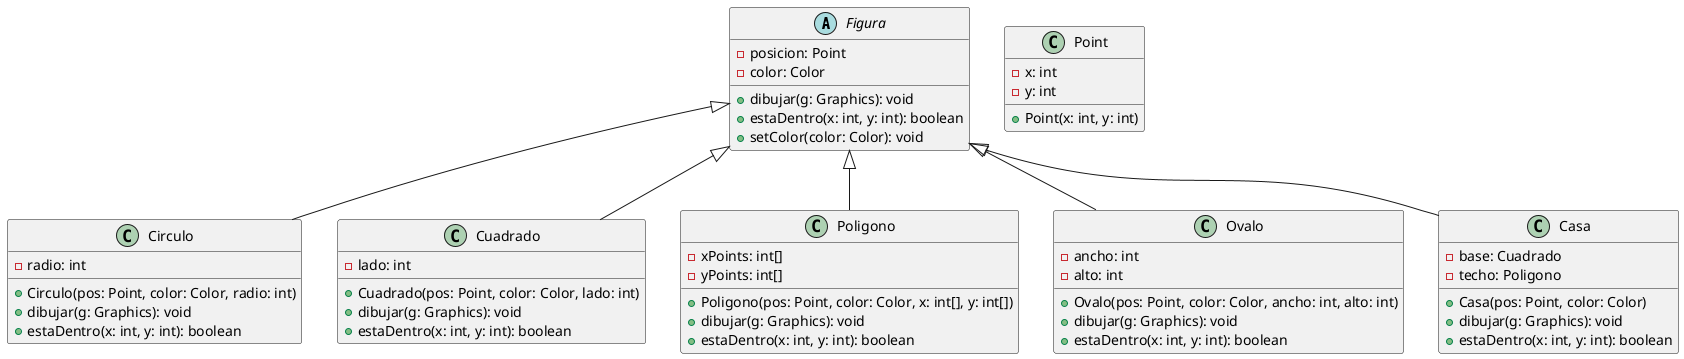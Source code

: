 @startuml

' Clases base
abstract class Figura {
    - posicion: Point
    - color: Color
    + dibujar(g: Graphics): void
    + estaDentro(x: int, y: int): boolean
    + setColor(color: Color): void
}

class Point {
    - x: int
    - y: int
    + Point(x: int, y: int)
}

' Figuras simples
class Circulo {
    - radio: int
    + Circulo(pos: Point, color: Color, radio: int)
    + dibujar(g: Graphics): void
    + estaDentro(x: int, y: int): boolean
}

class Cuadrado {
    - lado: int
    + Cuadrado(pos: Point, color: Color, lado: int)
    + dibujar(g: Graphics): void
    + estaDentro(x: int, y: int): boolean
}

class Poligono {
    - xPoints: int[]
    - yPoints: int[]
    + Poligono(pos: Point, color: Color, x: int[], y: int[])
    + dibujar(g: Graphics): void
    + estaDentro(x: int, y: int): boolean
}

class Ovalo {
    - ancho: int
    - alto: int
    + Ovalo(pos: Point, color: Color, ancho: int, alto: int)
    + dibujar(g: Graphics): void
    + estaDentro(x: int, y: int): boolean
}

' Figura compuesta
class Casa {
    - base: Cuadrado
    - techo: Poligono
    + Casa(pos: Point, color: Color)
    + dibujar(g: Graphics): void
    + estaDentro(x: int, y: int): boolean
}

' Relaciones
Figura <|-- Circulo
Figura <|-- Cuadrado
Figura <|-- Poligono
Figura <|-- Ovalo
Figura <|-- Casa

@enduml